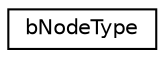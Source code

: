 digraph G
{
  edge [fontname="Helvetica",fontsize="10",labelfontname="Helvetica",labelfontsize="10"];
  node [fontname="Helvetica",fontsize="10",shape=record];
  rankdir=LR;
  Node1 [label="bNodeType",height=0.2,width=0.4,color="black", fillcolor="white", style="filled",URL="$dd/d0c/structbNodeType.html"];
}
